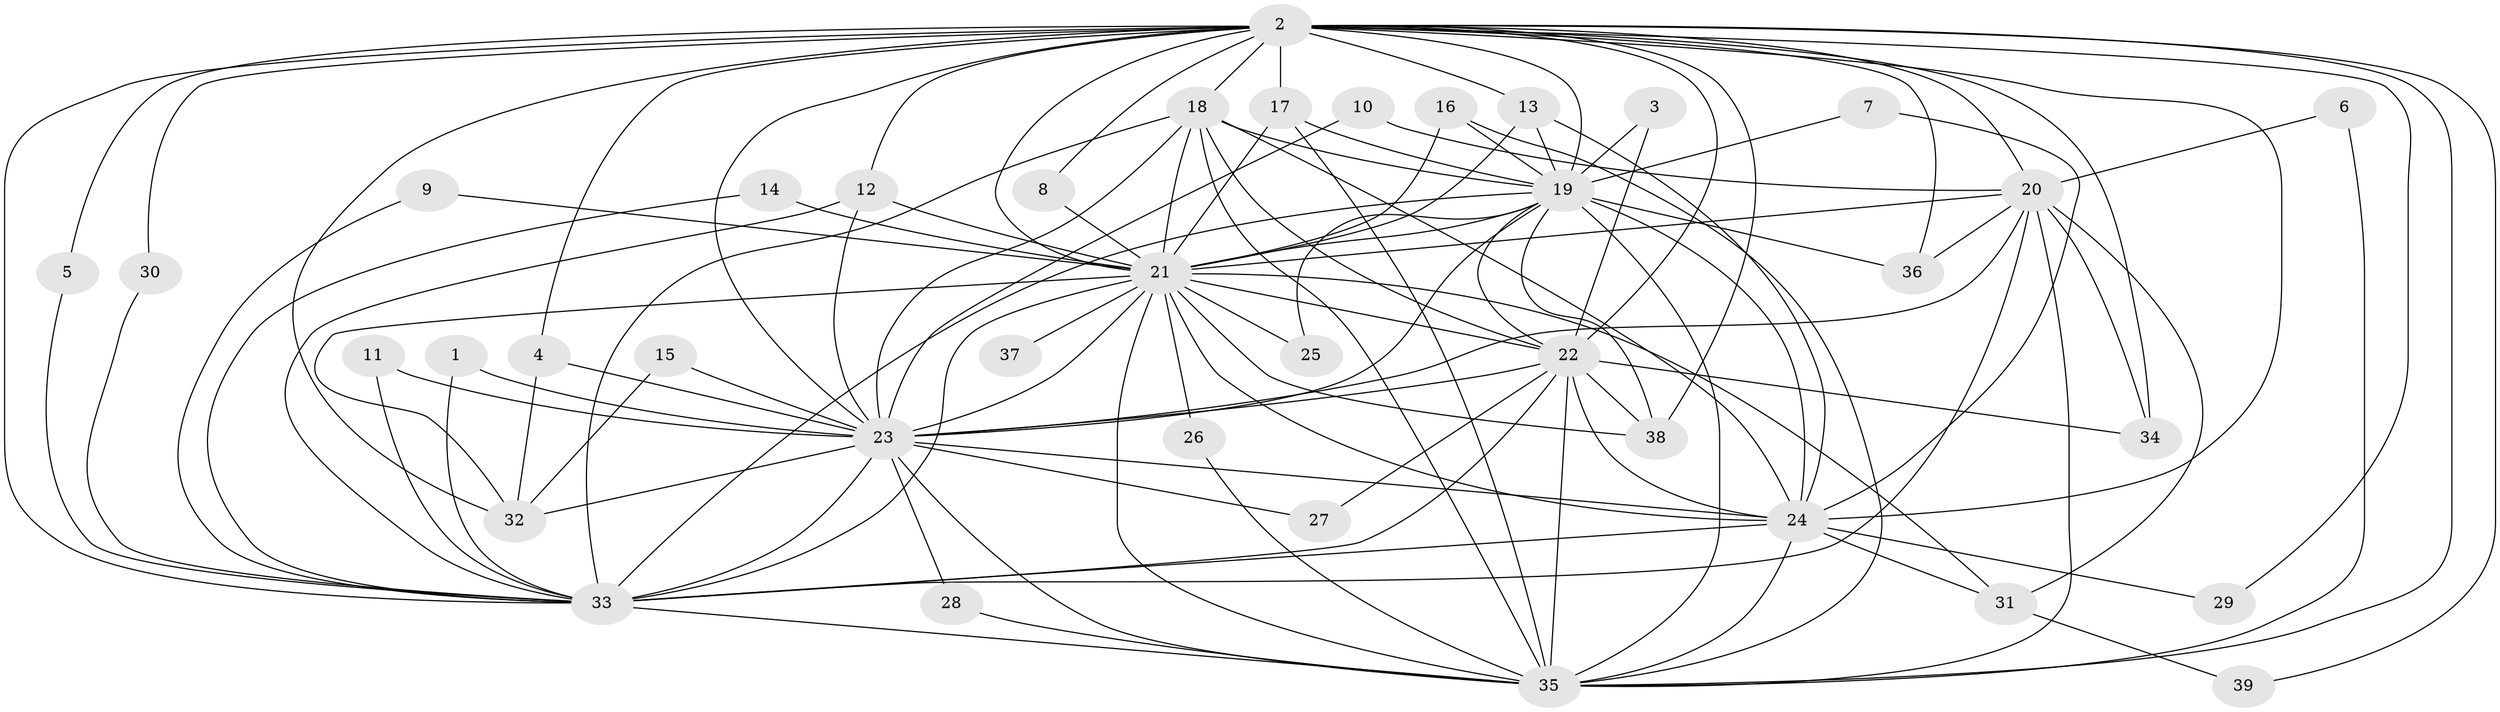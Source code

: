 // original degree distribution, {13: 0.01282051282051282, 19: 0.02564102564102564, 21: 0.01282051282051282, 15: 0.01282051282051282, 11: 0.01282051282051282, 16: 0.01282051282051282, 20: 0.01282051282051282, 25: 0.01282051282051282, 18: 0.01282051282051282, 3: 0.16666666666666666, 2: 0.5384615384615384, 9: 0.01282051282051282, 6: 0.01282051282051282, 5: 0.038461538461538464, 4: 0.10256410256410256}
// Generated by graph-tools (version 1.1) at 2025/25/03/09/25 03:25:41]
// undirected, 39 vertices, 112 edges
graph export_dot {
graph [start="1"]
  node [color=gray90,style=filled];
  1;
  2;
  3;
  4;
  5;
  6;
  7;
  8;
  9;
  10;
  11;
  12;
  13;
  14;
  15;
  16;
  17;
  18;
  19;
  20;
  21;
  22;
  23;
  24;
  25;
  26;
  27;
  28;
  29;
  30;
  31;
  32;
  33;
  34;
  35;
  36;
  37;
  38;
  39;
  1 -- 23 [weight=1.0];
  1 -- 33 [weight=1.0];
  2 -- 4 [weight=1.0];
  2 -- 5 [weight=1.0];
  2 -- 8 [weight=1.0];
  2 -- 12 [weight=1.0];
  2 -- 13 [weight=1.0];
  2 -- 17 [weight=2.0];
  2 -- 18 [weight=3.0];
  2 -- 19 [weight=3.0];
  2 -- 20 [weight=1.0];
  2 -- 21 [weight=3.0];
  2 -- 22 [weight=2.0];
  2 -- 23 [weight=2.0];
  2 -- 24 [weight=3.0];
  2 -- 29 [weight=1.0];
  2 -- 30 [weight=1.0];
  2 -- 32 [weight=1.0];
  2 -- 33 [weight=2.0];
  2 -- 34 [weight=1.0];
  2 -- 35 [weight=2.0];
  2 -- 36 [weight=1.0];
  2 -- 38 [weight=1.0];
  2 -- 39 [weight=1.0];
  3 -- 19 [weight=1.0];
  3 -- 22 [weight=1.0];
  4 -- 23 [weight=1.0];
  4 -- 32 [weight=1.0];
  5 -- 33 [weight=1.0];
  6 -- 20 [weight=1.0];
  6 -- 35 [weight=1.0];
  7 -- 19 [weight=1.0];
  7 -- 24 [weight=1.0];
  8 -- 21 [weight=1.0];
  9 -- 21 [weight=1.0];
  9 -- 33 [weight=1.0];
  10 -- 20 [weight=1.0];
  10 -- 23 [weight=1.0];
  11 -- 23 [weight=1.0];
  11 -- 33 [weight=2.0];
  12 -- 21 [weight=1.0];
  12 -- 23 [weight=1.0];
  12 -- 33 [weight=1.0];
  13 -- 19 [weight=1.0];
  13 -- 21 [weight=1.0];
  13 -- 24 [weight=1.0];
  14 -- 21 [weight=1.0];
  14 -- 33 [weight=1.0];
  15 -- 23 [weight=1.0];
  15 -- 32 [weight=1.0];
  16 -- 19 [weight=1.0];
  16 -- 21 [weight=1.0];
  16 -- 35 [weight=1.0];
  17 -- 19 [weight=1.0];
  17 -- 21 [weight=1.0];
  17 -- 35 [weight=1.0];
  18 -- 19 [weight=2.0];
  18 -- 21 [weight=1.0];
  18 -- 22 [weight=1.0];
  18 -- 23 [weight=1.0];
  18 -- 24 [weight=1.0];
  18 -- 33 [weight=1.0];
  18 -- 35 [weight=1.0];
  19 -- 21 [weight=1.0];
  19 -- 22 [weight=1.0];
  19 -- 23 [weight=1.0];
  19 -- 24 [weight=2.0];
  19 -- 25 [weight=1.0];
  19 -- 33 [weight=2.0];
  19 -- 35 [weight=1.0];
  19 -- 36 [weight=1.0];
  19 -- 38 [weight=1.0];
  20 -- 21 [weight=1.0];
  20 -- 23 [weight=1.0];
  20 -- 31 [weight=1.0];
  20 -- 33 [weight=1.0];
  20 -- 34 [weight=1.0];
  20 -- 35 [weight=3.0];
  20 -- 36 [weight=1.0];
  21 -- 22 [weight=4.0];
  21 -- 23 [weight=2.0];
  21 -- 24 [weight=1.0];
  21 -- 25 [weight=2.0];
  21 -- 26 [weight=1.0];
  21 -- 31 [weight=1.0];
  21 -- 32 [weight=1.0];
  21 -- 33 [weight=1.0];
  21 -- 35 [weight=1.0];
  21 -- 37 [weight=1.0];
  21 -- 38 [weight=1.0];
  22 -- 23 [weight=1.0];
  22 -- 24 [weight=1.0];
  22 -- 27 [weight=1.0];
  22 -- 33 [weight=2.0];
  22 -- 34 [weight=1.0];
  22 -- 35 [weight=1.0];
  22 -- 38 [weight=1.0];
  23 -- 24 [weight=1.0];
  23 -- 27 [weight=1.0];
  23 -- 28 [weight=1.0];
  23 -- 32 [weight=1.0];
  23 -- 33 [weight=1.0];
  23 -- 35 [weight=2.0];
  24 -- 29 [weight=1.0];
  24 -- 31 [weight=1.0];
  24 -- 33 [weight=1.0];
  24 -- 35 [weight=1.0];
  26 -- 35 [weight=1.0];
  28 -- 35 [weight=1.0];
  30 -- 33 [weight=1.0];
  31 -- 39 [weight=1.0];
  33 -- 35 [weight=2.0];
}
